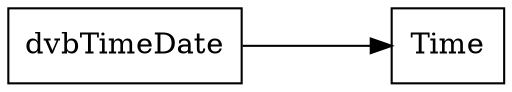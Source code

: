 digraph dvbTimeDate {
    node [URL="controlFlow/\N.html" shape=box]
    graph [layout="circo"]
    dvbTimeDate [URL="\N.html" root=true]

    dvbTimeDate -> Time
}
